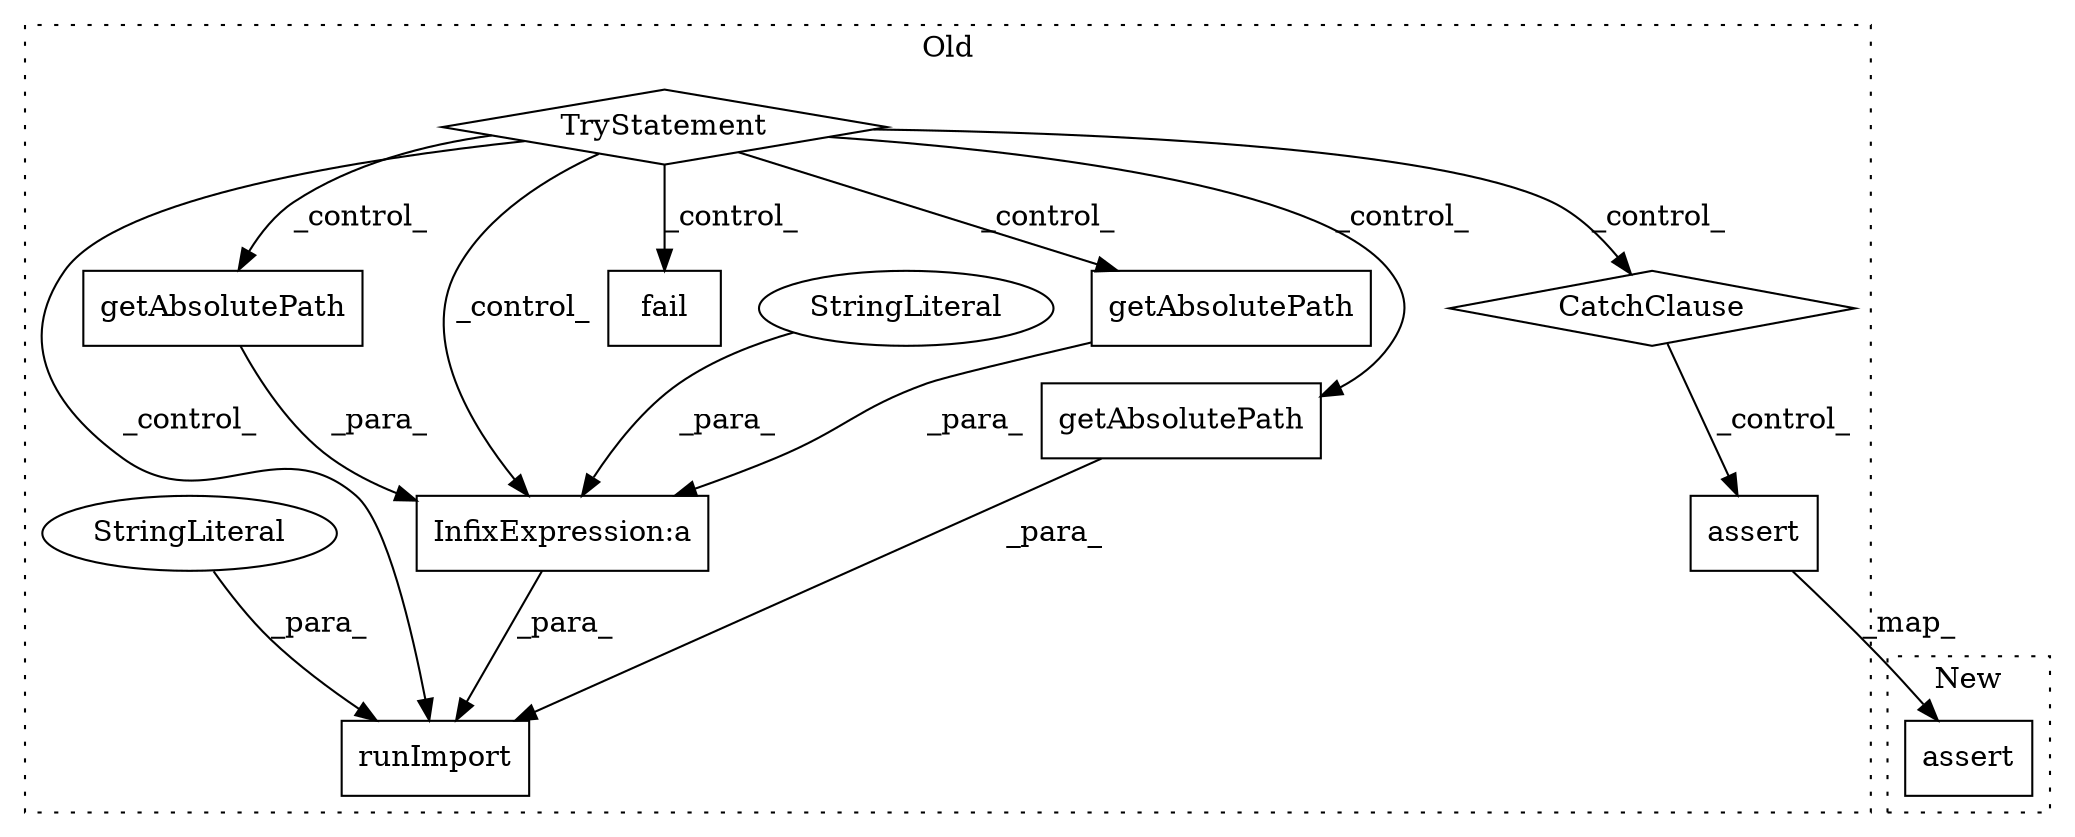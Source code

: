 digraph G {
subgraph cluster0 {
1 [label="assert" a="32" s="23395,23473" l="12,2" shape="box"];
3 [label="CatchClause" a="12" s="23326,23350" l="8,11" shape="diamond"];
4 [label="TryStatement" a="54" s="22651" l="12" shape="diamond"];
5 [label="getAbsolutePath" a="32" s="23038" l="17" shape="box"];
6 [label="fail" a="32" s="23268,23304" l="6,2" shape="box"];
7 [label="runImport" a="32" s="22677,23251" l="31,2" shape="box"];
8 [label="StringLiteral" a="45" s="22750" l="19" shape="ellipse"];
9 [label="getAbsolutePath" a="32" s="22866" l="17" shape="box"];
10 [label="InfixExpression:a" a="27" s="22883" l="3" shape="box"];
11 [label="StringLiteral" a="45" s="22886" l="3" shape="ellipse"];
12 [label="getAbsolutePath" a="32" s="23234" l="17" shape="box"];
label = "Old";
style="dotted";
}
subgraph cluster1 {
2 [label="assert" a="32" s="23277,23355" l="12,2" shape="box"];
label = "New";
style="dotted";
}
1 -> 2 [label="_map_"];
3 -> 1 [label="_control_"];
4 -> 6 [label="_control_"];
4 -> 7 [label="_control_"];
4 -> 9 [label="_control_"];
4 -> 3 [label="_control_"];
4 -> 10 [label="_control_"];
4 -> 5 [label="_control_"];
4 -> 12 [label="_control_"];
5 -> 10 [label="_para_"];
8 -> 7 [label="_para_"];
9 -> 10 [label="_para_"];
10 -> 7 [label="_para_"];
11 -> 10 [label="_para_"];
12 -> 7 [label="_para_"];
}